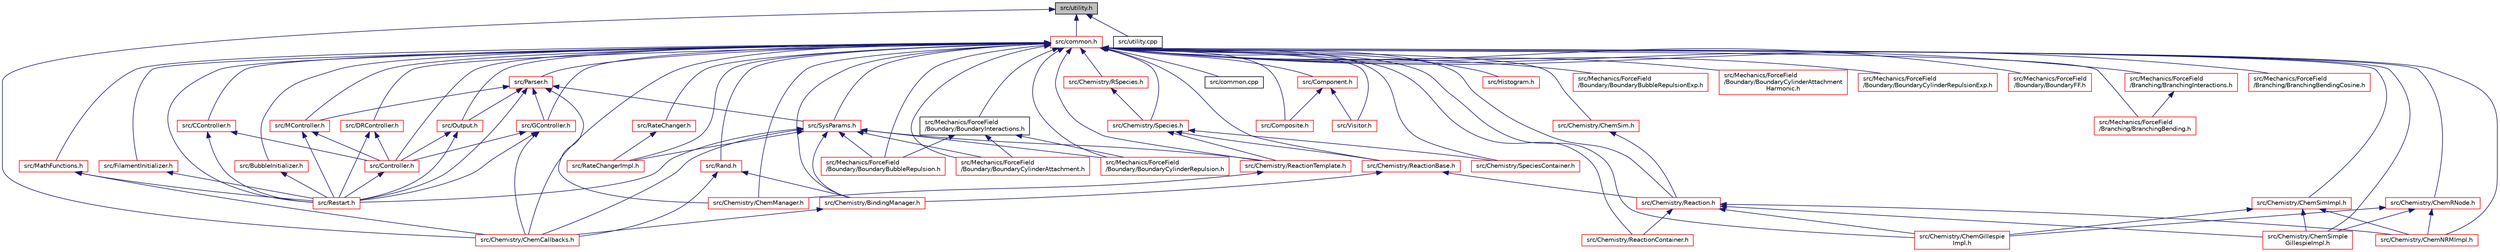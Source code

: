digraph "src/utility.h"
{
 // INTERACTIVE_SVG=YES
  edge [fontname="Helvetica",fontsize="10",labelfontname="Helvetica",labelfontsize="10"];
  node [fontname="Helvetica",fontsize="10",shape=record];
  Node8 [label="src/utility.h",height=0.2,width=0.4,color="black", fillcolor="grey75", style="filled", fontcolor="black"];
  Node8 -> Node9 [dir="back",color="midnightblue",fontsize="10",style="solid",fontname="Helvetica"];
  Node9 [label="src/common.h",height=0.2,width=0.4,color="red", fillcolor="white", style="filled",URL="$common_8h.html"];
  Node9 -> Node10 [dir="back",color="midnightblue",fontsize="10",style="solid",fontname="Helvetica"];
  Node10 [label="src/BubbleInitializer.h",height=0.2,width=0.4,color="red", fillcolor="white", style="filled",URL="$BubbleInitializer_8h.html"];
  Node10 -> Node13 [dir="back",color="midnightblue",fontsize="10",style="solid",fontname="Helvetica"];
  Node13 [label="src/Restart.h",height=0.2,width=0.4,color="red", fillcolor="white", style="filled",URL="$Restart_8h.html"];
  Node9 -> Node14 [dir="back",color="midnightblue",fontsize="10",style="solid",fontname="Helvetica"];
  Node14 [label="src/GController.h",height=0.2,width=0.4,color="red", fillcolor="white", style="filled",URL="$GController_8h.html"];
  Node14 -> Node15 [dir="back",color="midnightblue",fontsize="10",style="solid",fontname="Helvetica"];
  Node15 [label="src/Chemistry/ChemCallbacks.h",height=0.2,width=0.4,color="red", fillcolor="white", style="filled",URL="$ChemCallbacks_8h.html"];
  Node14 -> Node22 [dir="back",color="midnightblue",fontsize="10",style="solid",fontname="Helvetica"];
  Node22 [label="src/Controller.h",height=0.2,width=0.4,color="red", fillcolor="white", style="filled",URL="$Controller_8h.html"];
  Node22 -> Node13 [dir="back",color="midnightblue",fontsize="10",style="solid",fontname="Helvetica"];
  Node14 -> Node13 [dir="back",color="midnightblue",fontsize="10",style="solid",fontname="Helvetica"];
  Node9 -> Node50 [dir="back",color="midnightblue",fontsize="10",style="solid",fontname="Helvetica"];
  Node50 [label="src/Parser.h",height=0.2,width=0.4,color="red", fillcolor="white", style="filled",URL="$Parser_8h.html"];
  Node50 -> Node14 [dir="back",color="midnightblue",fontsize="10",style="solid",fontname="Helvetica"];
  Node50 -> Node51 [dir="back",color="midnightblue",fontsize="10",style="solid",fontname="Helvetica"];
  Node51 [label="src/SysParams.h",height=0.2,width=0.4,color="red", fillcolor="white", style="filled",URL="$SysParams_8h.html"];
  Node51 -> Node52 [dir="back",color="midnightblue",fontsize="10",style="solid",fontname="Helvetica"];
  Node52 [label="src/Chemistry/BindingManager.h",height=0.2,width=0.4,color="red", fillcolor="white", style="filled",URL="$BindingManager_8h.html"];
  Node52 -> Node15 [dir="back",color="midnightblue",fontsize="10",style="solid",fontname="Helvetica"];
  Node51 -> Node15 [dir="back",color="midnightblue",fontsize="10",style="solid",fontname="Helvetica"];
  Node51 -> Node80 [dir="back",color="midnightblue",fontsize="10",style="solid",fontname="Helvetica"];
  Node80 [label="src/Chemistry/ReactionTemplate.h",height=0.2,width=0.4,color="red", fillcolor="white", style="filled",URL="$ReactionTemplate_8h.html"];
  Node80 -> Node81 [dir="back",color="midnightblue",fontsize="10",style="solid",fontname="Helvetica"];
  Node81 [label="src/Chemistry/ChemManager.h",height=0.2,width=0.4,color="red", fillcolor="white", style="filled",URL="$ChemManager_8h.html"];
  Node51 -> Node13 [dir="back",color="midnightblue",fontsize="10",style="solid",fontname="Helvetica"];
  Node51 -> Node82 [dir="back",color="midnightblue",fontsize="10",style="solid",fontname="Helvetica"];
  Node82 [label="src/RateChangerImpl.h",height=0.2,width=0.4,color="red", fillcolor="white", style="filled",URL="$RateChangerImpl_8h.html"];
  Node51 -> Node88 [dir="back",color="midnightblue",fontsize="10",style="solid",fontname="Helvetica"];
  Node88 [label="src/Mechanics/ForceField\l/Boundary/BoundaryBubbleRepulsion.h",height=0.2,width=0.4,color="red", fillcolor="white", style="filled",URL="$BoundaryBubbleRepulsion_8h.html"];
  Node51 -> Node89 [dir="back",color="midnightblue",fontsize="10",style="solid",fontname="Helvetica"];
  Node89 [label="src/Mechanics/ForceField\l/Boundary/BoundaryCylinderAttachment.h",height=0.2,width=0.4,color="red", fillcolor="white", style="filled",URL="$BoundaryCylinderAttachment_8h.html"];
  Node51 -> Node90 [dir="back",color="midnightblue",fontsize="10",style="solid",fontname="Helvetica"];
  Node90 [label="src/Mechanics/ForceField\l/Boundary/BoundaryCylinderRepulsion.h",height=0.2,width=0.4,color="red", fillcolor="white", style="filled",URL="$BoundaryCylinderRepulsion_8h.html"];
  Node50 -> Node81 [dir="back",color="midnightblue",fontsize="10",style="solid",fontname="Helvetica"];
  Node50 -> Node130 [dir="back",color="midnightblue",fontsize="10",style="solid",fontname="Helvetica"];
  Node130 [label="src/Output.h",height=0.2,width=0.4,color="red", fillcolor="white", style="filled",URL="$Output_8h.html"];
  Node130 -> Node22 [dir="back",color="midnightblue",fontsize="10",style="solid",fontname="Helvetica"];
  Node130 -> Node13 [dir="back",color="midnightblue",fontsize="10",style="solid",fontname="Helvetica"];
  Node50 -> Node114 [dir="back",color="midnightblue",fontsize="10",style="solid",fontname="Helvetica"];
  Node114 [label="src/MController.h",height=0.2,width=0.4,color="red", fillcolor="white", style="filled",URL="$MController_8h.html"];
  Node114 -> Node22 [dir="back",color="midnightblue",fontsize="10",style="solid",fontname="Helvetica"];
  Node114 -> Node13 [dir="back",color="midnightblue",fontsize="10",style="solid",fontname="Helvetica"];
  Node50 -> Node13 [dir="back",color="midnightblue",fontsize="10",style="solid",fontname="Helvetica"];
  Node9 -> Node51 [dir="back",color="midnightblue",fontsize="10",style="solid",fontname="Helvetica"];
  Node9 -> Node131 [dir="back",color="midnightblue",fontsize="10",style="solid",fontname="Helvetica"];
  Node131 [label="src/Rand.h",height=0.2,width=0.4,color="red", fillcolor="white", style="filled",URL="$Rand_8h.html"];
  Node131 -> Node52 [dir="back",color="midnightblue",fontsize="10",style="solid",fontname="Helvetica"];
  Node131 -> Node15 [dir="back",color="midnightblue",fontsize="10",style="solid",fontname="Helvetica"];
  Node9 -> Node54 [dir="back",color="midnightblue",fontsize="10",style="solid",fontname="Helvetica"];
  Node54 [label="src/CController.h",height=0.2,width=0.4,color="red", fillcolor="white", style="filled",URL="$CController_8h.html"];
  Node54 -> Node22 [dir="back",color="midnightblue",fontsize="10",style="solid",fontname="Helvetica"];
  Node54 -> Node13 [dir="back",color="midnightblue",fontsize="10",style="solid",fontname="Helvetica"];
  Node9 -> Node52 [dir="back",color="midnightblue",fontsize="10",style="solid",fontname="Helvetica"];
  Node9 -> Node134 [dir="back",color="midnightblue",fontsize="10",style="solid",fontname="Helvetica"];
  Node134 [label="src/Chemistry/ReactionBase.h",height=0.2,width=0.4,color="red", fillcolor="white", style="filled",URL="$ReactionBase_8h.html"];
  Node134 -> Node52 [dir="back",color="midnightblue",fontsize="10",style="solid",fontname="Helvetica"];
  Node134 -> Node135 [dir="back",color="midnightblue",fontsize="10",style="solid",fontname="Helvetica"];
  Node135 [label="src/Chemistry/Reaction.h",height=0.2,width=0.4,color="red", fillcolor="white", style="filled",URL="$Reaction_8h.html"];
  Node135 -> Node136 [dir="back",color="midnightblue",fontsize="10",style="solid",fontname="Helvetica"];
  Node136 [label="src/Chemistry/ChemGillespie\lImpl.h",height=0.2,width=0.4,color="red", fillcolor="white", style="filled",URL="$ChemGillespieImpl_8h.html"];
  Node135 -> Node138 [dir="back",color="midnightblue",fontsize="10",style="solid",fontname="Helvetica"];
  Node138 [label="src/Chemistry/ChemNRMImpl.h",height=0.2,width=0.4,color="red", fillcolor="white", style="filled",URL="$ChemNRMImpl_8h.html"];
  Node135 -> Node140 [dir="back",color="midnightblue",fontsize="10",style="solid",fontname="Helvetica"];
  Node140 [label="src/Chemistry/ChemSimple\lGillespieImpl.h",height=0.2,width=0.4,color="red", fillcolor="white", style="filled",URL="$ChemSimpleGillespieImpl_8h.html"];
  Node135 -> Node143 [dir="back",color="midnightblue",fontsize="10",style="solid",fontname="Helvetica"];
  Node143 [label="src/Chemistry/ReactionContainer.h",height=0.2,width=0.4,color="red", fillcolor="white", style="filled",URL="$ReactionContainer_8h.html"];
  Node9 -> Node150 [dir="back",color="midnightblue",fontsize="10",style="solid",fontname="Helvetica"];
  Node150 [label="src/Chemistry/Species.h",height=0.2,width=0.4,color="red", fillcolor="white", style="filled",URL="$Species_8h.html"];
  Node150 -> Node134 [dir="back",color="midnightblue",fontsize="10",style="solid",fontname="Helvetica"];
  Node150 -> Node80 [dir="back",color="midnightblue",fontsize="10",style="solid",fontname="Helvetica"];
  Node150 -> Node151 [dir="back",color="midnightblue",fontsize="10",style="solid",fontname="Helvetica"];
  Node151 [label="src/Chemistry/SpeciesContainer.h",height=0.2,width=0.4,color="red", fillcolor="white", style="filled",URL="$SpeciesContainer_8h.html"];
  Node9 -> Node152 [dir="back",color="midnightblue",fontsize="10",style="solid",fontname="Helvetica"];
  Node152 [label="src/Chemistry/RSpecies.h",height=0.2,width=0.4,color="red", fillcolor="white", style="filled",URL="$RSpecies_8h.html"];
  Node152 -> Node150 [dir="back",color="midnightblue",fontsize="10",style="solid",fontname="Helvetica"];
  Node9 -> Node15 [dir="back",color="midnightblue",fontsize="10",style="solid",fontname="Helvetica"];
  Node9 -> Node136 [dir="back",color="midnightblue",fontsize="10",style="solid",fontname="Helvetica"];
  Node9 -> Node135 [dir="back",color="midnightblue",fontsize="10",style="solid",fontname="Helvetica"];
  Node9 -> Node153 [dir="back",color="midnightblue",fontsize="10",style="solid",fontname="Helvetica"];
  Node153 [label="src/Chemistry/ChemSim.h",height=0.2,width=0.4,color="red", fillcolor="white", style="filled",URL="$ChemSim_8h.html"];
  Node153 -> Node135 [dir="back",color="midnightblue",fontsize="10",style="solid",fontname="Helvetica"];
  Node9 -> Node155 [dir="back",color="midnightblue",fontsize="10",style="solid",fontname="Helvetica"];
  Node155 [label="src/Chemistry/ChemRNode.h",height=0.2,width=0.4,color="red", fillcolor="white", style="filled",URL="$ChemRNode_8h.html"];
  Node155 -> Node136 [dir="back",color="midnightblue",fontsize="10",style="solid",fontname="Helvetica"];
  Node155 -> Node138 [dir="back",color="midnightblue",fontsize="10",style="solid",fontname="Helvetica"];
  Node155 -> Node140 [dir="back",color="midnightblue",fontsize="10",style="solid",fontname="Helvetica"];
  Node9 -> Node156 [dir="back",color="midnightblue",fontsize="10",style="solid",fontname="Helvetica"];
  Node156 [label="src/Chemistry/ChemSimImpl.h",height=0.2,width=0.4,color="red", fillcolor="white", style="filled",URL="$ChemSimImpl_8h.html"];
  Node156 -> Node136 [dir="back",color="midnightblue",fontsize="10",style="solid",fontname="Helvetica"];
  Node156 -> Node138 [dir="back",color="midnightblue",fontsize="10",style="solid",fontname="Helvetica"];
  Node156 -> Node140 [dir="back",color="midnightblue",fontsize="10",style="solid",fontname="Helvetica"];
  Node9 -> Node81 [dir="back",color="midnightblue",fontsize="10",style="solid",fontname="Helvetica"];
  Node9 -> Node80 [dir="back",color="midnightblue",fontsize="10",style="solid",fontname="Helvetica"];
  Node9 -> Node138 [dir="back",color="midnightblue",fontsize="10",style="solid",fontname="Helvetica"];
  Node9 -> Node140 [dir="back",color="midnightblue",fontsize="10",style="solid",fontname="Helvetica"];
  Node9 -> Node151 [dir="back",color="midnightblue",fontsize="10",style="solid",fontname="Helvetica"];
  Node9 -> Node143 [dir="back",color="midnightblue",fontsize="10",style="solid",fontname="Helvetica"];
  Node9 -> Node157 [dir="back",color="midnightblue",fontsize="10",style="solid",fontname="Helvetica"];
  Node157 [label="src/common.cpp",height=0.2,width=0.4,color="black", fillcolor="white", style="filled",URL="$common_8cpp.html"];
  Node9 -> Node158 [dir="back",color="midnightblue",fontsize="10",style="solid",fontname="Helvetica"];
  Node158 [label="src/Component.h",height=0.2,width=0.4,color="red", fillcolor="white", style="filled",URL="$Component_8h.html"];
  Node158 -> Node160 [dir="back",color="midnightblue",fontsize="10",style="solid",fontname="Helvetica"];
  Node160 [label="src/Composite.h",height=0.2,width=0.4,color="red", fillcolor="white", style="filled",URL="$Composite_8h.html"];
  Node158 -> Node166 [dir="back",color="midnightblue",fontsize="10",style="solid",fontname="Helvetica"];
  Node166 [label="src/Visitor.h",height=0.2,width=0.4,color="red", fillcolor="white", style="filled",URL="$Visitor_8h.html"];
  Node9 -> Node160 [dir="back",color="midnightblue",fontsize="10",style="solid",fontname="Helvetica"];
  Node9 -> Node166 [dir="back",color="midnightblue",fontsize="10",style="solid",fontname="Helvetica"];
  Node9 -> Node22 [dir="back",color="midnightblue",fontsize="10",style="solid",fontname="Helvetica"];
  Node9 -> Node130 [dir="back",color="midnightblue",fontsize="10",style="solid",fontname="Helvetica"];
  Node9 -> Node114 [dir="back",color="midnightblue",fontsize="10",style="solid",fontname="Helvetica"];
  Node9 -> Node167 [dir="back",color="midnightblue",fontsize="10",style="solid",fontname="Helvetica"];
  Node167 [label="src/DRController.h",height=0.2,width=0.4,color="red", fillcolor="white", style="filled",URL="$DRController_8h.html"];
  Node167 -> Node22 [dir="back",color="midnightblue",fontsize="10",style="solid",fontname="Helvetica"];
  Node167 -> Node13 [dir="back",color="midnightblue",fontsize="10",style="solid",fontname="Helvetica"];
  Node9 -> Node168 [dir="back",color="midnightblue",fontsize="10",style="solid",fontname="Helvetica"];
  Node168 [label="src/FilamentInitializer.h",height=0.2,width=0.4,color="red", fillcolor="white", style="filled",URL="$FilamentInitializer_8h.html"];
  Node168 -> Node13 [dir="back",color="midnightblue",fontsize="10",style="solid",fontname="Helvetica"];
  Node9 -> Node169 [dir="back",color="midnightblue",fontsize="10",style="solid",fontname="Helvetica"];
  Node169 [label="src/MathFunctions.h",height=0.2,width=0.4,color="red", fillcolor="white", style="filled",URL="$MathFunctions_8h.html"];
  Node169 -> Node15 [dir="back",color="midnightblue",fontsize="10",style="solid",fontname="Helvetica"];
  Node169 -> Node13 [dir="back",color="midnightblue",fontsize="10",style="solid",fontname="Helvetica"];
  Node9 -> Node13 [dir="back",color="midnightblue",fontsize="10",style="solid",fontname="Helvetica"];
  Node9 -> Node82 [dir="back",color="midnightblue",fontsize="10",style="solid",fontname="Helvetica"];
  Node9 -> Node170 [dir="back",color="midnightblue",fontsize="10",style="solid",fontname="Helvetica"];
  Node170 [label="src/RateChanger.h",height=0.2,width=0.4,color="red", fillcolor="white", style="filled",URL="$RateChanger_8h.html"];
  Node170 -> Node82 [dir="back",color="midnightblue",fontsize="10",style="solid",fontname="Helvetica"];
  Node9 -> Node171 [dir="back",color="midnightblue",fontsize="10",style="solid",fontname="Helvetica"];
  Node171 [label="src/Histogram.h",height=0.2,width=0.4,color="red", fillcolor="white", style="filled",URL="$Histogram_8h.html"];
  Node9 -> Node88 [dir="back",color="midnightblue",fontsize="10",style="solid",fontname="Helvetica"];
  Node9 -> Node172 [dir="back",color="midnightblue",fontsize="10",style="solid",fontname="Helvetica"];
  Node172 [label="src/Mechanics/ForceField\l/Boundary/BoundaryInteractions.h",height=0.2,width=0.4,color="black", fillcolor="white", style="filled",URL="$BoundaryInteractions_8h.html"];
  Node172 -> Node88 [dir="back",color="midnightblue",fontsize="10",style="solid",fontname="Helvetica"];
  Node172 -> Node89 [dir="back",color="midnightblue",fontsize="10",style="solid",fontname="Helvetica"];
  Node172 -> Node90 [dir="back",color="midnightblue",fontsize="10",style="solid",fontname="Helvetica"];
  Node9 -> Node173 [dir="back",color="midnightblue",fontsize="10",style="solid",fontname="Helvetica"];
  Node173 [label="src/Mechanics/ForceField\l/Boundary/BoundaryBubbleRepulsionExp.h",height=0.2,width=0.4,color="red", fillcolor="white", style="filled",URL="$BoundaryBubbleRepulsionExp_8h.html"];
  Node9 -> Node89 [dir="back",color="midnightblue",fontsize="10",style="solid",fontname="Helvetica"];
  Node9 -> Node174 [dir="back",color="midnightblue",fontsize="10",style="solid",fontname="Helvetica"];
  Node174 [label="src/Mechanics/ForceField\l/Boundary/BoundaryCylinderAttachment\lHarmonic.h",height=0.2,width=0.4,color="red", fillcolor="white", style="filled",URL="$BoundaryCylinderAttachmentHarmonic_8h.html"];
  Node9 -> Node90 [dir="back",color="midnightblue",fontsize="10",style="solid",fontname="Helvetica"];
  Node9 -> Node175 [dir="back",color="midnightblue",fontsize="10",style="solid",fontname="Helvetica"];
  Node175 [label="src/Mechanics/ForceField\l/Boundary/BoundaryCylinderRepulsionExp.h",height=0.2,width=0.4,color="red", fillcolor="white", style="filled",URL="$BoundaryCylinderRepulsionExp_8h.html"];
  Node9 -> Node176 [dir="back",color="midnightblue",fontsize="10",style="solid",fontname="Helvetica"];
  Node176 [label="src/Mechanics/ForceField\l/Boundary/BoundaryFF.h",height=0.2,width=0.4,color="red", fillcolor="white", style="filled",URL="$BoundaryFF_8h.html"];
  Node9 -> Node177 [dir="back",color="midnightblue",fontsize="10",style="solid",fontname="Helvetica"];
  Node177 [label="src/Mechanics/ForceField\l/Branching/BranchingBending.h",height=0.2,width=0.4,color="red", fillcolor="white", style="filled",URL="$BranchingBending_8h.html"];
  Node9 -> Node178 [dir="back",color="midnightblue",fontsize="10",style="solid",fontname="Helvetica"];
  Node178 [label="src/Mechanics/ForceField\l/Branching/BranchingInteractions.h",height=0.2,width=0.4,color="red", fillcolor="white", style="filled",URL="$BranchingInteractions_8h.html"];
  Node178 -> Node177 [dir="back",color="midnightblue",fontsize="10",style="solid",fontname="Helvetica"];
  Node9 -> Node182 [dir="back",color="midnightblue",fontsize="10",style="solid",fontname="Helvetica"];
  Node182 [label="src/Mechanics/ForceField\l/Branching/BranchingBendingCosine.h",height=0.2,width=0.4,color="red", fillcolor="white", style="filled",URL="$BranchingBendingCosine_8h.html"];
  Node8 -> Node15 [dir="back",color="midnightblue",fontsize="10",style="solid",fontname="Helvetica"];
  Node8 -> Node230 [dir="back",color="midnightblue",fontsize="10",style="solid",fontname="Helvetica"];
  Node230 [label="src/utility.cpp",height=0.2,width=0.4,color="black", fillcolor="white", style="filled",URL="$utility_8cpp.html"];
}
